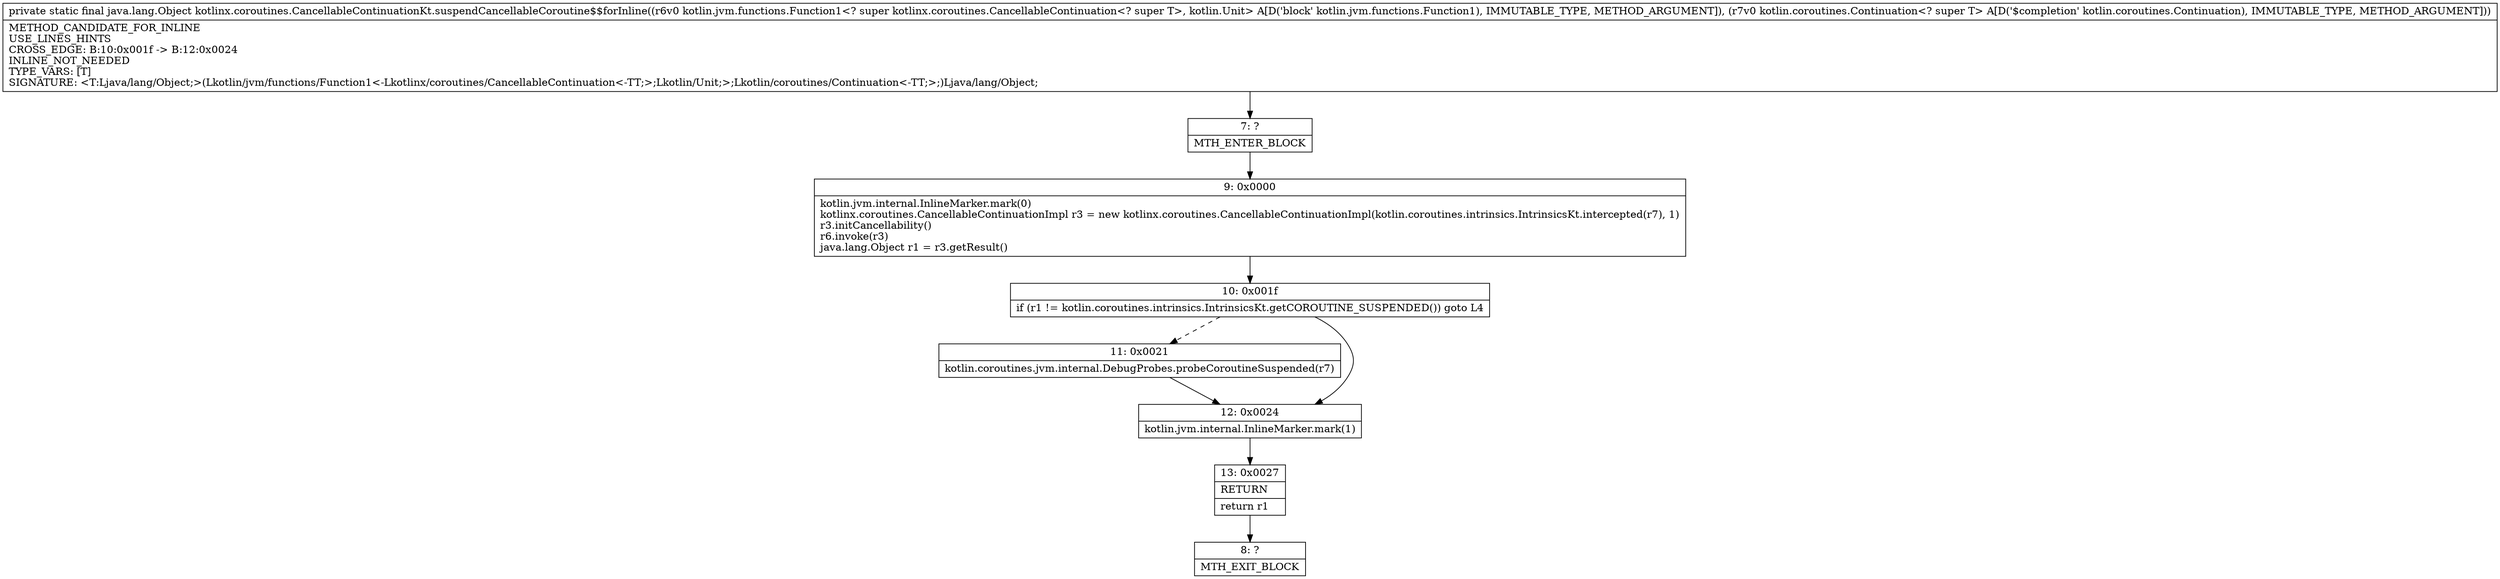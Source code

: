 digraph "CFG forkotlinx.coroutines.CancellableContinuationKt.suspendCancellableCoroutine$$forInline(Lkotlin\/jvm\/functions\/Function1;Lkotlin\/coroutines\/Continuation;)Ljava\/lang\/Object;" {
Node_7 [shape=record,label="{7\:\ ?|MTH_ENTER_BLOCK\l}"];
Node_9 [shape=record,label="{9\:\ 0x0000|kotlin.jvm.internal.InlineMarker.mark(0)\lkotlinx.coroutines.CancellableContinuationImpl r3 = new kotlinx.coroutines.CancellableContinuationImpl(kotlin.coroutines.intrinsics.IntrinsicsKt.intercepted(r7), 1)\lr3.initCancellability()\lr6.invoke(r3)\ljava.lang.Object r1 = r3.getResult()\l}"];
Node_10 [shape=record,label="{10\:\ 0x001f|if (r1 != kotlin.coroutines.intrinsics.IntrinsicsKt.getCOROUTINE_SUSPENDED()) goto L4\l}"];
Node_11 [shape=record,label="{11\:\ 0x0021|kotlin.coroutines.jvm.internal.DebugProbes.probeCoroutineSuspended(r7)\l}"];
Node_12 [shape=record,label="{12\:\ 0x0024|kotlin.jvm.internal.InlineMarker.mark(1)\l}"];
Node_13 [shape=record,label="{13\:\ 0x0027|RETURN\l|return r1\l}"];
Node_8 [shape=record,label="{8\:\ ?|MTH_EXIT_BLOCK\l}"];
MethodNode[shape=record,label="{private static final java.lang.Object kotlinx.coroutines.CancellableContinuationKt.suspendCancellableCoroutine$$forInline((r6v0 kotlin.jvm.functions.Function1\<? super kotlinx.coroutines.CancellableContinuation\<? super T\>, kotlin.Unit\> A[D('block' kotlin.jvm.functions.Function1), IMMUTABLE_TYPE, METHOD_ARGUMENT]), (r7v0 kotlin.coroutines.Continuation\<? super T\> A[D('$completion' kotlin.coroutines.Continuation), IMMUTABLE_TYPE, METHOD_ARGUMENT]))  | METHOD_CANDIDATE_FOR_INLINE\lUSE_LINES_HINTS\lCROSS_EDGE: B:10:0x001f \-\> B:12:0x0024\lINLINE_NOT_NEEDED\lTYPE_VARS: [T]\lSIGNATURE: \<T:Ljava\/lang\/Object;\>(Lkotlin\/jvm\/functions\/Function1\<\-Lkotlinx\/coroutines\/CancellableContinuation\<\-TT;\>;Lkotlin\/Unit;\>;Lkotlin\/coroutines\/Continuation\<\-TT;\>;)Ljava\/lang\/Object;\l}"];
MethodNode -> Node_7;Node_7 -> Node_9;
Node_9 -> Node_10;
Node_10 -> Node_11[style=dashed];
Node_10 -> Node_12;
Node_11 -> Node_12;
Node_12 -> Node_13;
Node_13 -> Node_8;
}

